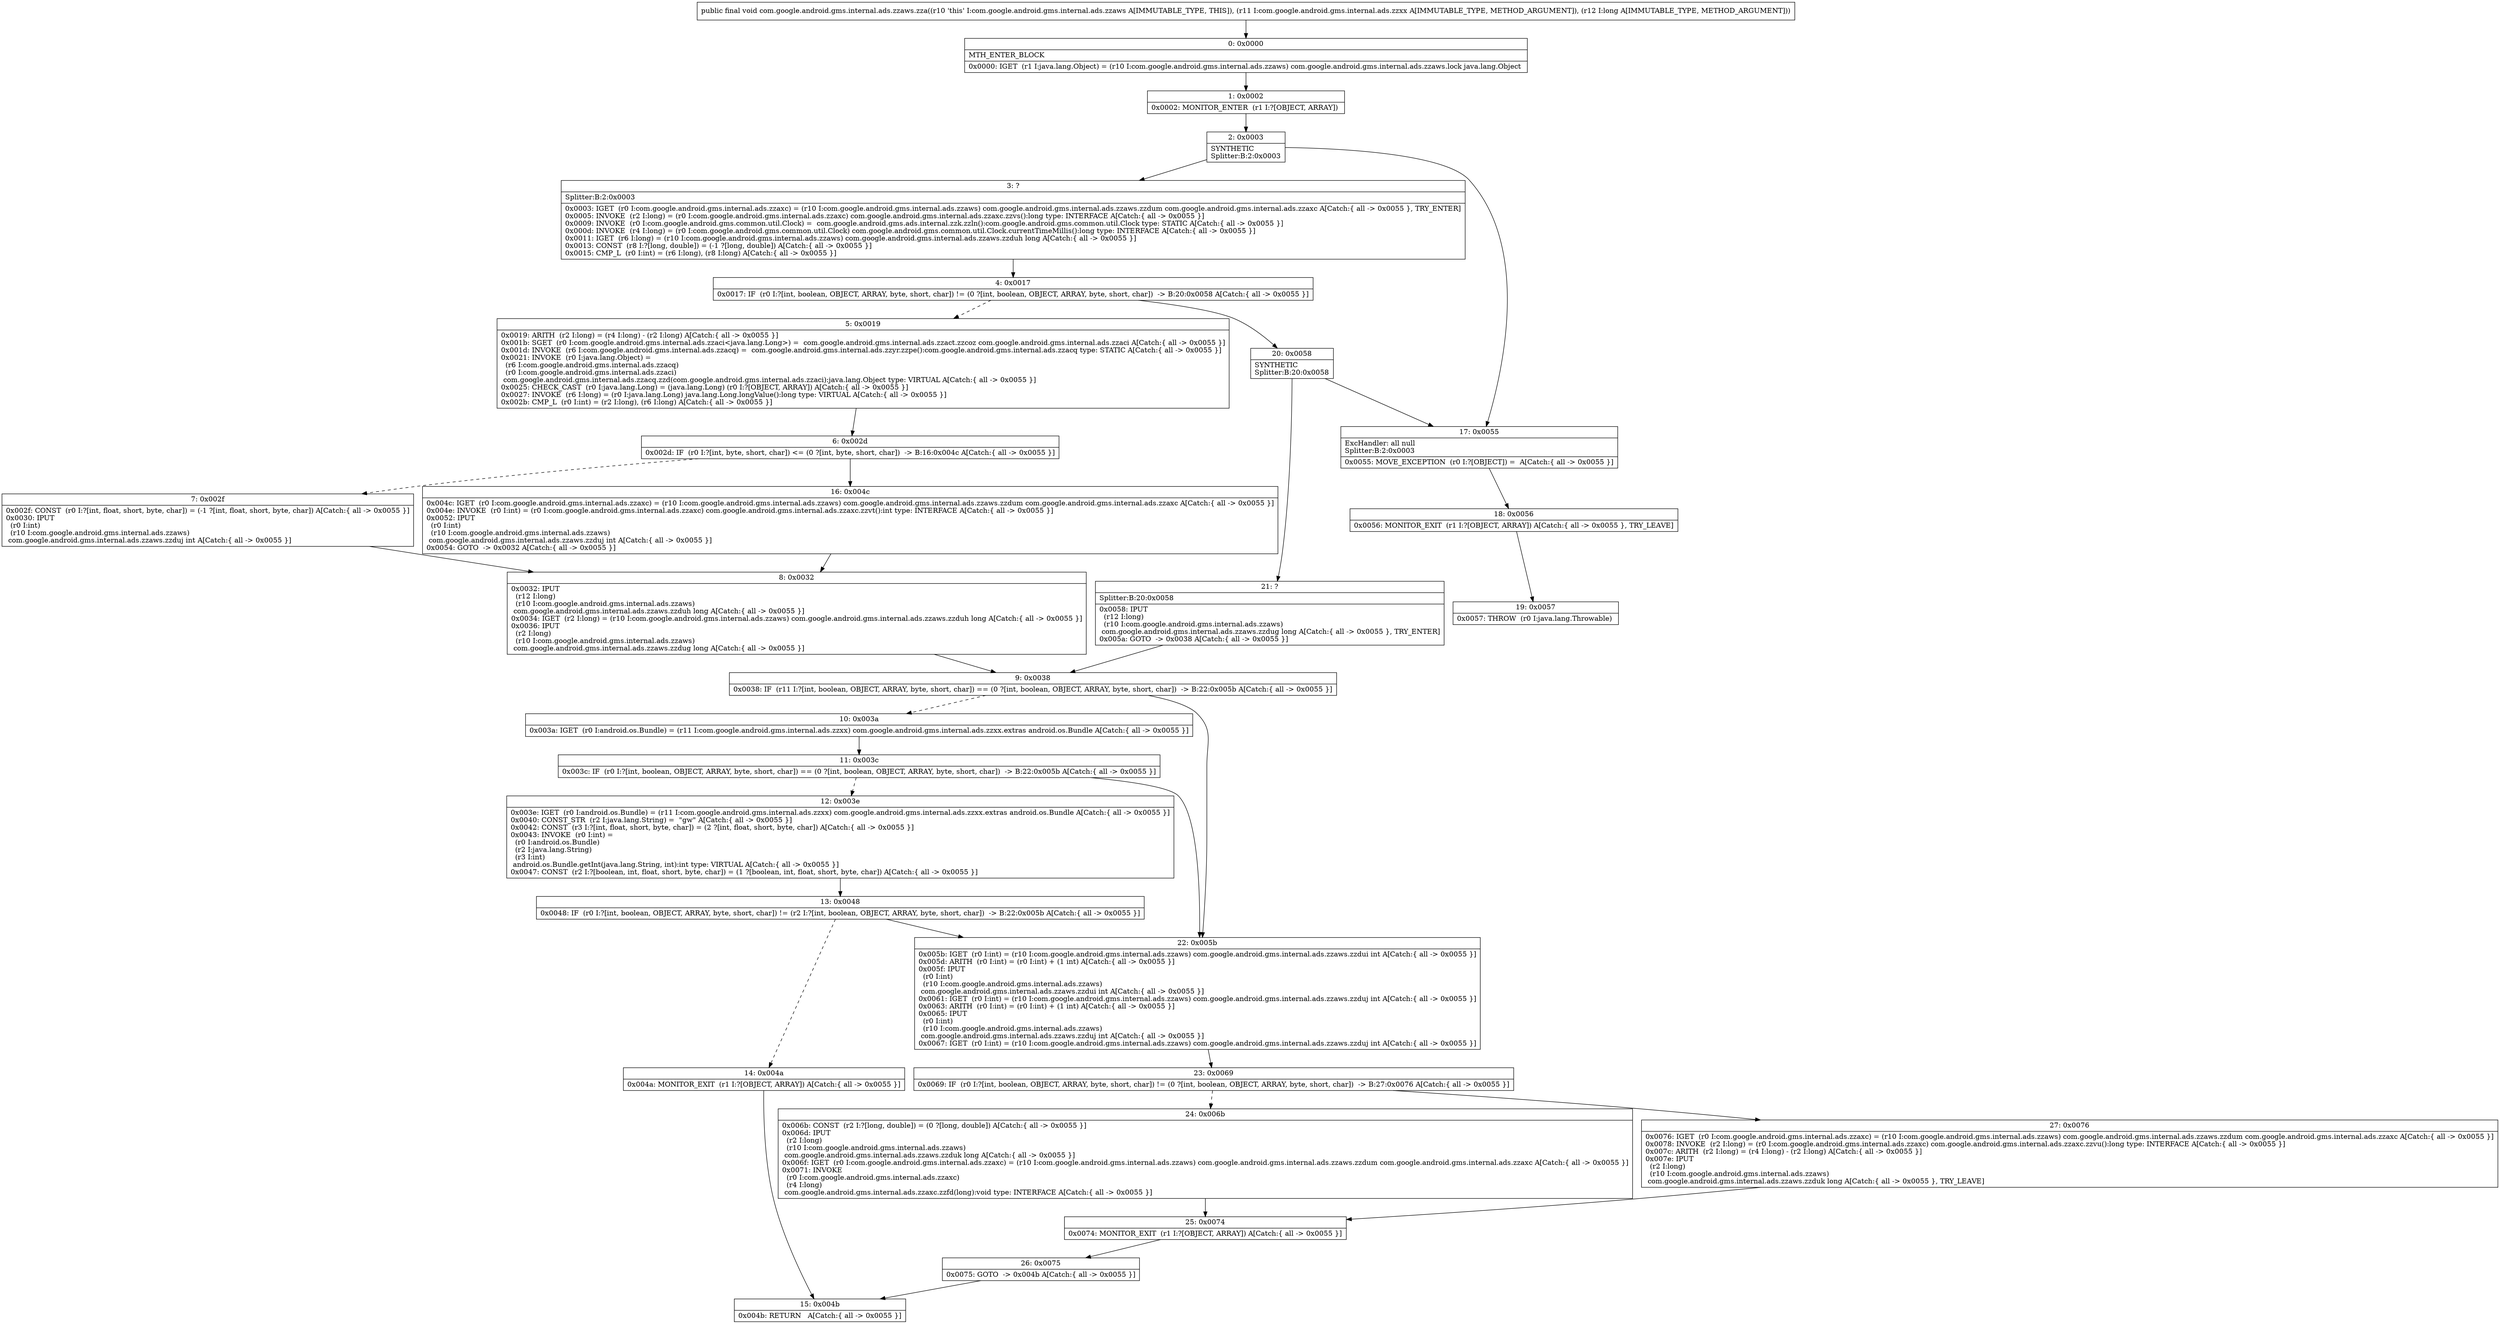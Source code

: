 digraph "CFG forcom.google.android.gms.internal.ads.zzaws.zza(Lcom\/google\/android\/gms\/internal\/ads\/zzxx;J)V" {
Node_0 [shape=record,label="{0\:\ 0x0000|MTH_ENTER_BLOCK\l|0x0000: IGET  (r1 I:java.lang.Object) = (r10 I:com.google.android.gms.internal.ads.zzaws) com.google.android.gms.internal.ads.zzaws.lock java.lang.Object \l}"];
Node_1 [shape=record,label="{1\:\ 0x0002|0x0002: MONITOR_ENTER  (r1 I:?[OBJECT, ARRAY]) \l}"];
Node_2 [shape=record,label="{2\:\ 0x0003|SYNTHETIC\lSplitter:B:2:0x0003\l}"];
Node_3 [shape=record,label="{3\:\ ?|Splitter:B:2:0x0003\l|0x0003: IGET  (r0 I:com.google.android.gms.internal.ads.zzaxc) = (r10 I:com.google.android.gms.internal.ads.zzaws) com.google.android.gms.internal.ads.zzaws.zzdum com.google.android.gms.internal.ads.zzaxc A[Catch:\{ all \-\> 0x0055 \}, TRY_ENTER]\l0x0005: INVOKE  (r2 I:long) = (r0 I:com.google.android.gms.internal.ads.zzaxc) com.google.android.gms.internal.ads.zzaxc.zzvs():long type: INTERFACE A[Catch:\{ all \-\> 0x0055 \}]\l0x0009: INVOKE  (r0 I:com.google.android.gms.common.util.Clock) =  com.google.android.gms.ads.internal.zzk.zzln():com.google.android.gms.common.util.Clock type: STATIC A[Catch:\{ all \-\> 0x0055 \}]\l0x000d: INVOKE  (r4 I:long) = (r0 I:com.google.android.gms.common.util.Clock) com.google.android.gms.common.util.Clock.currentTimeMillis():long type: INTERFACE A[Catch:\{ all \-\> 0x0055 \}]\l0x0011: IGET  (r6 I:long) = (r10 I:com.google.android.gms.internal.ads.zzaws) com.google.android.gms.internal.ads.zzaws.zzduh long A[Catch:\{ all \-\> 0x0055 \}]\l0x0013: CONST  (r8 I:?[long, double]) = (\-1 ?[long, double]) A[Catch:\{ all \-\> 0x0055 \}]\l0x0015: CMP_L  (r0 I:int) = (r6 I:long), (r8 I:long) A[Catch:\{ all \-\> 0x0055 \}]\l}"];
Node_4 [shape=record,label="{4\:\ 0x0017|0x0017: IF  (r0 I:?[int, boolean, OBJECT, ARRAY, byte, short, char]) != (0 ?[int, boolean, OBJECT, ARRAY, byte, short, char])  \-\> B:20:0x0058 A[Catch:\{ all \-\> 0x0055 \}]\l}"];
Node_5 [shape=record,label="{5\:\ 0x0019|0x0019: ARITH  (r2 I:long) = (r4 I:long) \- (r2 I:long) A[Catch:\{ all \-\> 0x0055 \}]\l0x001b: SGET  (r0 I:com.google.android.gms.internal.ads.zzaci\<java.lang.Long\>) =  com.google.android.gms.internal.ads.zzact.zzcoz com.google.android.gms.internal.ads.zzaci A[Catch:\{ all \-\> 0x0055 \}]\l0x001d: INVOKE  (r6 I:com.google.android.gms.internal.ads.zzacq) =  com.google.android.gms.internal.ads.zzyr.zzpe():com.google.android.gms.internal.ads.zzacq type: STATIC A[Catch:\{ all \-\> 0x0055 \}]\l0x0021: INVOKE  (r0 I:java.lang.Object) = \l  (r6 I:com.google.android.gms.internal.ads.zzacq)\l  (r0 I:com.google.android.gms.internal.ads.zzaci)\l com.google.android.gms.internal.ads.zzacq.zzd(com.google.android.gms.internal.ads.zzaci):java.lang.Object type: VIRTUAL A[Catch:\{ all \-\> 0x0055 \}]\l0x0025: CHECK_CAST  (r0 I:java.lang.Long) = (java.lang.Long) (r0 I:?[OBJECT, ARRAY]) A[Catch:\{ all \-\> 0x0055 \}]\l0x0027: INVOKE  (r6 I:long) = (r0 I:java.lang.Long) java.lang.Long.longValue():long type: VIRTUAL A[Catch:\{ all \-\> 0x0055 \}]\l0x002b: CMP_L  (r0 I:int) = (r2 I:long), (r6 I:long) A[Catch:\{ all \-\> 0x0055 \}]\l}"];
Node_6 [shape=record,label="{6\:\ 0x002d|0x002d: IF  (r0 I:?[int, byte, short, char]) \<= (0 ?[int, byte, short, char])  \-\> B:16:0x004c A[Catch:\{ all \-\> 0x0055 \}]\l}"];
Node_7 [shape=record,label="{7\:\ 0x002f|0x002f: CONST  (r0 I:?[int, float, short, byte, char]) = (\-1 ?[int, float, short, byte, char]) A[Catch:\{ all \-\> 0x0055 \}]\l0x0030: IPUT  \l  (r0 I:int)\l  (r10 I:com.google.android.gms.internal.ads.zzaws)\l com.google.android.gms.internal.ads.zzaws.zzduj int A[Catch:\{ all \-\> 0x0055 \}]\l}"];
Node_8 [shape=record,label="{8\:\ 0x0032|0x0032: IPUT  \l  (r12 I:long)\l  (r10 I:com.google.android.gms.internal.ads.zzaws)\l com.google.android.gms.internal.ads.zzaws.zzduh long A[Catch:\{ all \-\> 0x0055 \}]\l0x0034: IGET  (r2 I:long) = (r10 I:com.google.android.gms.internal.ads.zzaws) com.google.android.gms.internal.ads.zzaws.zzduh long A[Catch:\{ all \-\> 0x0055 \}]\l0x0036: IPUT  \l  (r2 I:long)\l  (r10 I:com.google.android.gms.internal.ads.zzaws)\l com.google.android.gms.internal.ads.zzaws.zzdug long A[Catch:\{ all \-\> 0x0055 \}]\l}"];
Node_9 [shape=record,label="{9\:\ 0x0038|0x0038: IF  (r11 I:?[int, boolean, OBJECT, ARRAY, byte, short, char]) == (0 ?[int, boolean, OBJECT, ARRAY, byte, short, char])  \-\> B:22:0x005b A[Catch:\{ all \-\> 0x0055 \}]\l}"];
Node_10 [shape=record,label="{10\:\ 0x003a|0x003a: IGET  (r0 I:android.os.Bundle) = (r11 I:com.google.android.gms.internal.ads.zzxx) com.google.android.gms.internal.ads.zzxx.extras android.os.Bundle A[Catch:\{ all \-\> 0x0055 \}]\l}"];
Node_11 [shape=record,label="{11\:\ 0x003c|0x003c: IF  (r0 I:?[int, boolean, OBJECT, ARRAY, byte, short, char]) == (0 ?[int, boolean, OBJECT, ARRAY, byte, short, char])  \-\> B:22:0x005b A[Catch:\{ all \-\> 0x0055 \}]\l}"];
Node_12 [shape=record,label="{12\:\ 0x003e|0x003e: IGET  (r0 I:android.os.Bundle) = (r11 I:com.google.android.gms.internal.ads.zzxx) com.google.android.gms.internal.ads.zzxx.extras android.os.Bundle A[Catch:\{ all \-\> 0x0055 \}]\l0x0040: CONST_STR  (r2 I:java.lang.String) =  \"gw\" A[Catch:\{ all \-\> 0x0055 \}]\l0x0042: CONST  (r3 I:?[int, float, short, byte, char]) = (2 ?[int, float, short, byte, char]) A[Catch:\{ all \-\> 0x0055 \}]\l0x0043: INVOKE  (r0 I:int) = \l  (r0 I:android.os.Bundle)\l  (r2 I:java.lang.String)\l  (r3 I:int)\l android.os.Bundle.getInt(java.lang.String, int):int type: VIRTUAL A[Catch:\{ all \-\> 0x0055 \}]\l0x0047: CONST  (r2 I:?[boolean, int, float, short, byte, char]) = (1 ?[boolean, int, float, short, byte, char]) A[Catch:\{ all \-\> 0x0055 \}]\l}"];
Node_13 [shape=record,label="{13\:\ 0x0048|0x0048: IF  (r0 I:?[int, boolean, OBJECT, ARRAY, byte, short, char]) != (r2 I:?[int, boolean, OBJECT, ARRAY, byte, short, char])  \-\> B:22:0x005b A[Catch:\{ all \-\> 0x0055 \}]\l}"];
Node_14 [shape=record,label="{14\:\ 0x004a|0x004a: MONITOR_EXIT  (r1 I:?[OBJECT, ARRAY]) A[Catch:\{ all \-\> 0x0055 \}]\l}"];
Node_15 [shape=record,label="{15\:\ 0x004b|0x004b: RETURN   A[Catch:\{ all \-\> 0x0055 \}]\l}"];
Node_16 [shape=record,label="{16\:\ 0x004c|0x004c: IGET  (r0 I:com.google.android.gms.internal.ads.zzaxc) = (r10 I:com.google.android.gms.internal.ads.zzaws) com.google.android.gms.internal.ads.zzaws.zzdum com.google.android.gms.internal.ads.zzaxc A[Catch:\{ all \-\> 0x0055 \}]\l0x004e: INVOKE  (r0 I:int) = (r0 I:com.google.android.gms.internal.ads.zzaxc) com.google.android.gms.internal.ads.zzaxc.zzvt():int type: INTERFACE A[Catch:\{ all \-\> 0x0055 \}]\l0x0052: IPUT  \l  (r0 I:int)\l  (r10 I:com.google.android.gms.internal.ads.zzaws)\l com.google.android.gms.internal.ads.zzaws.zzduj int A[Catch:\{ all \-\> 0x0055 \}]\l0x0054: GOTO  \-\> 0x0032 A[Catch:\{ all \-\> 0x0055 \}]\l}"];
Node_17 [shape=record,label="{17\:\ 0x0055|ExcHandler: all null\lSplitter:B:2:0x0003\l|0x0055: MOVE_EXCEPTION  (r0 I:?[OBJECT]) =  A[Catch:\{ all \-\> 0x0055 \}]\l}"];
Node_18 [shape=record,label="{18\:\ 0x0056|0x0056: MONITOR_EXIT  (r1 I:?[OBJECT, ARRAY]) A[Catch:\{ all \-\> 0x0055 \}, TRY_LEAVE]\l}"];
Node_19 [shape=record,label="{19\:\ 0x0057|0x0057: THROW  (r0 I:java.lang.Throwable) \l}"];
Node_20 [shape=record,label="{20\:\ 0x0058|SYNTHETIC\lSplitter:B:20:0x0058\l}"];
Node_21 [shape=record,label="{21\:\ ?|Splitter:B:20:0x0058\l|0x0058: IPUT  \l  (r12 I:long)\l  (r10 I:com.google.android.gms.internal.ads.zzaws)\l com.google.android.gms.internal.ads.zzaws.zzdug long A[Catch:\{ all \-\> 0x0055 \}, TRY_ENTER]\l0x005a: GOTO  \-\> 0x0038 A[Catch:\{ all \-\> 0x0055 \}]\l}"];
Node_22 [shape=record,label="{22\:\ 0x005b|0x005b: IGET  (r0 I:int) = (r10 I:com.google.android.gms.internal.ads.zzaws) com.google.android.gms.internal.ads.zzaws.zzdui int A[Catch:\{ all \-\> 0x0055 \}]\l0x005d: ARITH  (r0 I:int) = (r0 I:int) + (1 int) A[Catch:\{ all \-\> 0x0055 \}]\l0x005f: IPUT  \l  (r0 I:int)\l  (r10 I:com.google.android.gms.internal.ads.zzaws)\l com.google.android.gms.internal.ads.zzaws.zzdui int A[Catch:\{ all \-\> 0x0055 \}]\l0x0061: IGET  (r0 I:int) = (r10 I:com.google.android.gms.internal.ads.zzaws) com.google.android.gms.internal.ads.zzaws.zzduj int A[Catch:\{ all \-\> 0x0055 \}]\l0x0063: ARITH  (r0 I:int) = (r0 I:int) + (1 int) A[Catch:\{ all \-\> 0x0055 \}]\l0x0065: IPUT  \l  (r0 I:int)\l  (r10 I:com.google.android.gms.internal.ads.zzaws)\l com.google.android.gms.internal.ads.zzaws.zzduj int A[Catch:\{ all \-\> 0x0055 \}]\l0x0067: IGET  (r0 I:int) = (r10 I:com.google.android.gms.internal.ads.zzaws) com.google.android.gms.internal.ads.zzaws.zzduj int A[Catch:\{ all \-\> 0x0055 \}]\l}"];
Node_23 [shape=record,label="{23\:\ 0x0069|0x0069: IF  (r0 I:?[int, boolean, OBJECT, ARRAY, byte, short, char]) != (0 ?[int, boolean, OBJECT, ARRAY, byte, short, char])  \-\> B:27:0x0076 A[Catch:\{ all \-\> 0x0055 \}]\l}"];
Node_24 [shape=record,label="{24\:\ 0x006b|0x006b: CONST  (r2 I:?[long, double]) = (0 ?[long, double]) A[Catch:\{ all \-\> 0x0055 \}]\l0x006d: IPUT  \l  (r2 I:long)\l  (r10 I:com.google.android.gms.internal.ads.zzaws)\l com.google.android.gms.internal.ads.zzaws.zzduk long A[Catch:\{ all \-\> 0x0055 \}]\l0x006f: IGET  (r0 I:com.google.android.gms.internal.ads.zzaxc) = (r10 I:com.google.android.gms.internal.ads.zzaws) com.google.android.gms.internal.ads.zzaws.zzdum com.google.android.gms.internal.ads.zzaxc A[Catch:\{ all \-\> 0x0055 \}]\l0x0071: INVOKE  \l  (r0 I:com.google.android.gms.internal.ads.zzaxc)\l  (r4 I:long)\l com.google.android.gms.internal.ads.zzaxc.zzfd(long):void type: INTERFACE A[Catch:\{ all \-\> 0x0055 \}]\l}"];
Node_25 [shape=record,label="{25\:\ 0x0074|0x0074: MONITOR_EXIT  (r1 I:?[OBJECT, ARRAY]) A[Catch:\{ all \-\> 0x0055 \}]\l}"];
Node_26 [shape=record,label="{26\:\ 0x0075|0x0075: GOTO  \-\> 0x004b A[Catch:\{ all \-\> 0x0055 \}]\l}"];
Node_27 [shape=record,label="{27\:\ 0x0076|0x0076: IGET  (r0 I:com.google.android.gms.internal.ads.zzaxc) = (r10 I:com.google.android.gms.internal.ads.zzaws) com.google.android.gms.internal.ads.zzaws.zzdum com.google.android.gms.internal.ads.zzaxc A[Catch:\{ all \-\> 0x0055 \}]\l0x0078: INVOKE  (r2 I:long) = (r0 I:com.google.android.gms.internal.ads.zzaxc) com.google.android.gms.internal.ads.zzaxc.zzvu():long type: INTERFACE A[Catch:\{ all \-\> 0x0055 \}]\l0x007c: ARITH  (r2 I:long) = (r4 I:long) \- (r2 I:long) A[Catch:\{ all \-\> 0x0055 \}]\l0x007e: IPUT  \l  (r2 I:long)\l  (r10 I:com.google.android.gms.internal.ads.zzaws)\l com.google.android.gms.internal.ads.zzaws.zzduk long A[Catch:\{ all \-\> 0x0055 \}, TRY_LEAVE]\l}"];
MethodNode[shape=record,label="{public final void com.google.android.gms.internal.ads.zzaws.zza((r10 'this' I:com.google.android.gms.internal.ads.zzaws A[IMMUTABLE_TYPE, THIS]), (r11 I:com.google.android.gms.internal.ads.zzxx A[IMMUTABLE_TYPE, METHOD_ARGUMENT]), (r12 I:long A[IMMUTABLE_TYPE, METHOD_ARGUMENT])) }"];
MethodNode -> Node_0;
Node_0 -> Node_1;
Node_1 -> Node_2;
Node_2 -> Node_3;
Node_2 -> Node_17;
Node_3 -> Node_4;
Node_4 -> Node_5[style=dashed];
Node_4 -> Node_20;
Node_5 -> Node_6;
Node_6 -> Node_7[style=dashed];
Node_6 -> Node_16;
Node_7 -> Node_8;
Node_8 -> Node_9;
Node_9 -> Node_10[style=dashed];
Node_9 -> Node_22;
Node_10 -> Node_11;
Node_11 -> Node_12[style=dashed];
Node_11 -> Node_22;
Node_12 -> Node_13;
Node_13 -> Node_14[style=dashed];
Node_13 -> Node_22;
Node_14 -> Node_15;
Node_16 -> Node_8;
Node_17 -> Node_18;
Node_18 -> Node_19;
Node_20 -> Node_21;
Node_20 -> Node_17;
Node_21 -> Node_9;
Node_22 -> Node_23;
Node_23 -> Node_24[style=dashed];
Node_23 -> Node_27;
Node_24 -> Node_25;
Node_25 -> Node_26;
Node_26 -> Node_15;
Node_27 -> Node_25;
}

